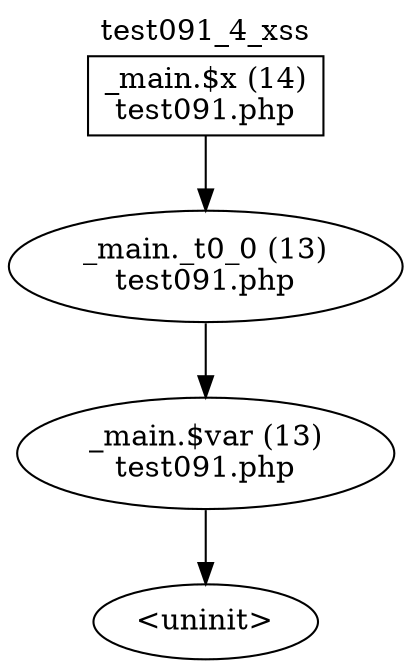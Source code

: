 digraph cfg {
  label="test091_4_xss";
  labelloc=t;
  n1 [shape=box, label="_main.$x (14)\ntest091.php"];
  n2 [shape=ellipse, label="_main._t0_0 (13)\ntest091.php"];
  n3 [shape=ellipse, label="_main.$var (13)\ntest091.php"];
  n4 [shape=ellipse, label="<uninit>"];
  n1 -> n2;
  n2 -> n3;
  n3 -> n4;
}

